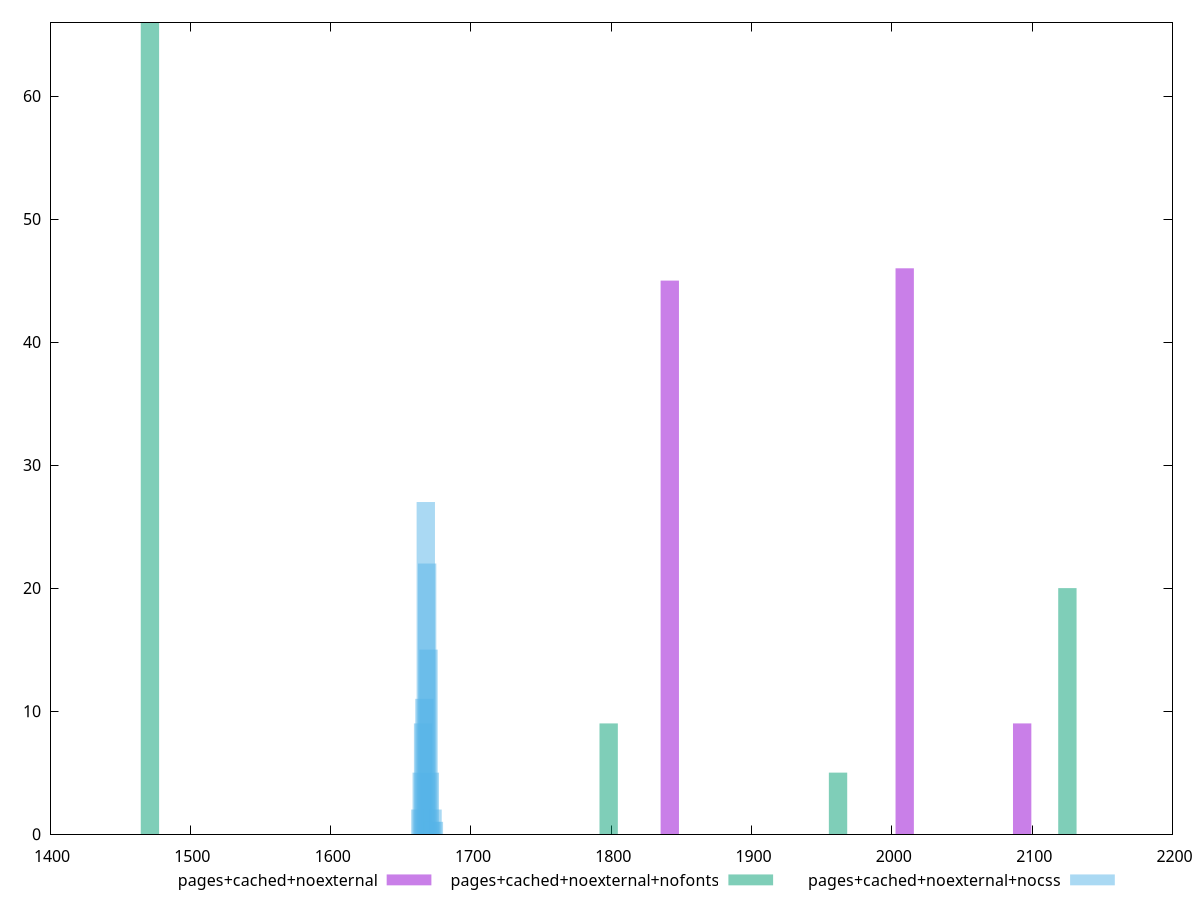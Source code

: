 $_pagesCachedNoexternal <<EOF
1841.715908022957 45
2009.1446269341347 46
2092.8589863897237 9
EOF
$_pagesCachedNoexternalNofonts <<EOF
1471.2175049007215 66
1798.154728211993 9
1961.6233398676286 5
2125.0919515232645 20
EOF
$_pagesCachedNoexternalNocss <<EOF
1667.8230246971677 27
1666.8606340308681 11
1665.8982433645685 9
1669.747806029767 15
1664.935852698269 5
1668.7854153634673 22
1671.6725873623661 1
1673.5973686949653 1
1670.7101966960665 5
1672.6349780286657 2
1663.9734620319696 2
EOF
set key outside below
set terminal pngcairo
set output "report_00006_2020-11-02T20-21-41.718Z/first-contentful-paint/first-contentful-paint_pages+cached+noexternal_pages+cached+noexternal+nofonts_pages+cached+noexternal+nocss+hist.png"
set boxwidth 13.07748893245086
set style fill transparent solid 0.5 noborder
set yrange [0:66]
plot $_pagesCachedNoexternal title "pages+cached+noexternal" with boxes ,$_pagesCachedNoexternalNofonts title "pages+cached+noexternal+nofonts" with boxes ,$_pagesCachedNoexternalNocss title "pages+cached+noexternal+nocss" with boxes ,